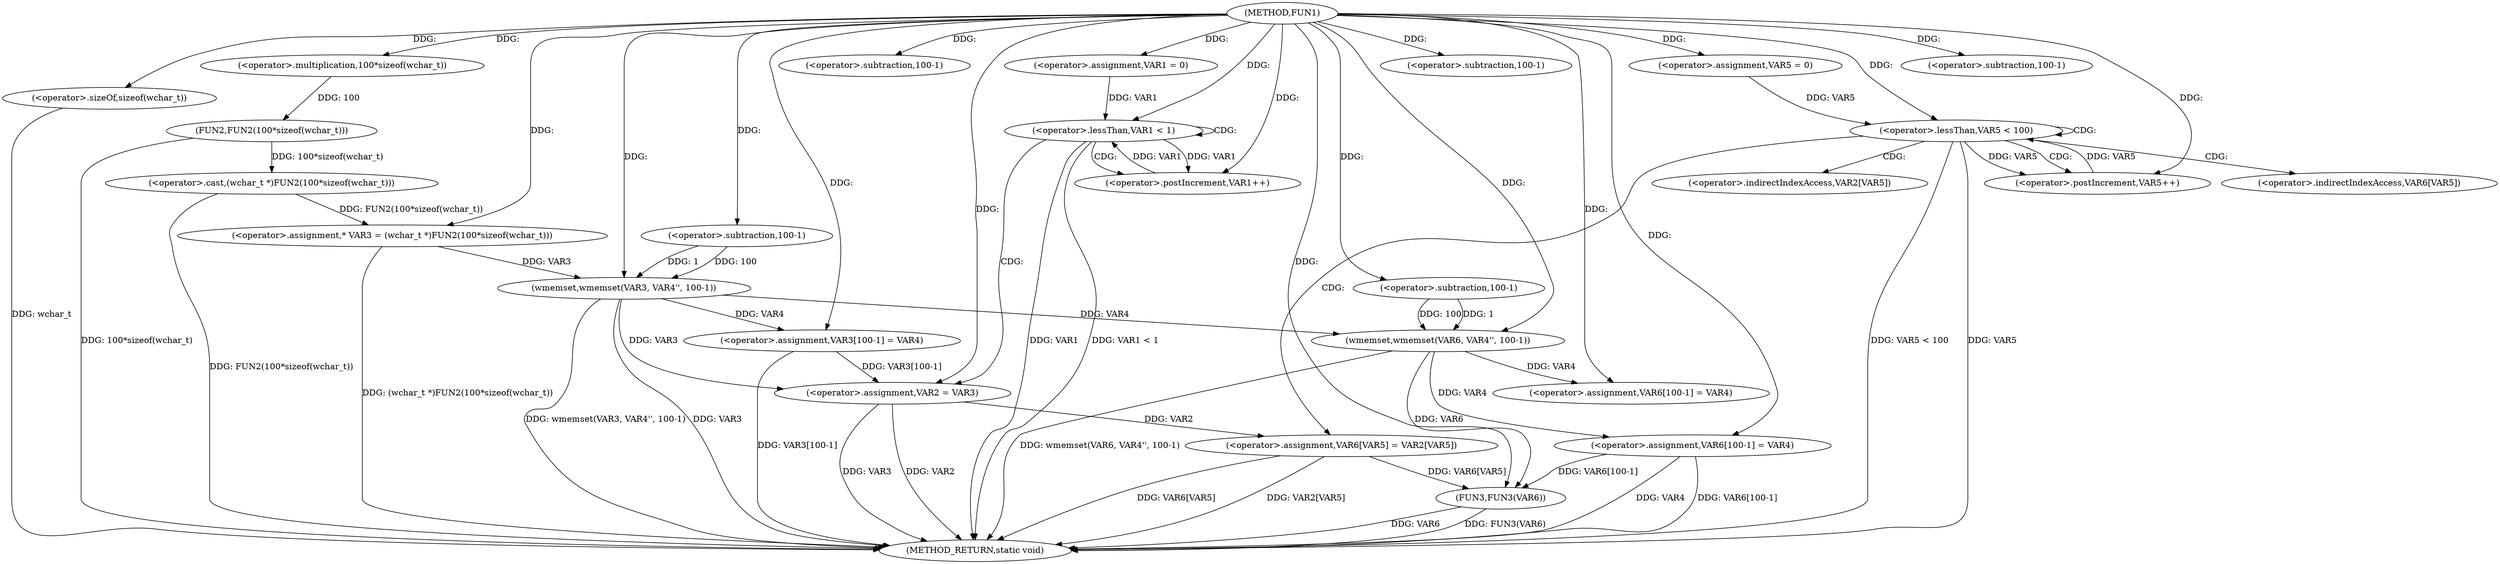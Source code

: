 digraph FUN1 {  
"1000100" [label = "(METHOD,FUN1)" ]
"1000182" [label = "(METHOD_RETURN,static void)" ]
"1000105" [label = "(<operator>.assignment,* VAR3 = (wchar_t *)FUN2(100*sizeof(wchar_t)))" ]
"1000107" [label = "(<operator>.cast,(wchar_t *)FUN2(100*sizeof(wchar_t)))" ]
"1000109" [label = "(FUN2,FUN2(100*sizeof(wchar_t)))" ]
"1000110" [label = "(<operator>.multiplication,100*sizeof(wchar_t))" ]
"1000112" [label = "(<operator>.sizeOf,sizeof(wchar_t))" ]
"1000114" [label = "(wmemset,wmemset(VAR3, VAR4'', 100-1))" ]
"1000117" [label = "(<operator>.subtraction,100-1)" ]
"1000120" [label = "(<operator>.assignment,VAR3[100-1] = VAR4)" ]
"1000123" [label = "(<operator>.subtraction,100-1)" ]
"1000128" [label = "(<operator>.assignment,VAR1 = 0)" ]
"1000131" [label = "(<operator>.lessThan,VAR1 < 1)" ]
"1000134" [label = "(<operator>.postIncrement,VAR1++)" ]
"1000137" [label = "(<operator>.assignment,VAR2 = VAR3)" ]
"1000143" [label = "(wmemset,wmemset(VAR6, VAR4'', 100-1))" ]
"1000146" [label = "(<operator>.subtraction,100-1)" ]
"1000149" [label = "(<operator>.assignment,VAR6[100-1] = VAR4)" ]
"1000152" [label = "(<operator>.subtraction,100-1)" ]
"1000157" [label = "(<operator>.assignment,VAR5 = 0)" ]
"1000160" [label = "(<operator>.lessThan,VAR5 < 100)" ]
"1000163" [label = "(<operator>.postIncrement,VAR5++)" ]
"1000166" [label = "(<operator>.assignment,VAR6[VAR5] = VAR2[VAR5])" ]
"1000173" [label = "(<operator>.assignment,VAR6[100-1] = VAR4)" ]
"1000176" [label = "(<operator>.subtraction,100-1)" ]
"1000180" [label = "(FUN3,FUN3(VAR6))" ]
"1000167" [label = "(<operator>.indirectIndexAccess,VAR6[VAR5])" ]
"1000170" [label = "(<operator>.indirectIndexAccess,VAR2[VAR5])" ]
  "1000105" -> "1000182"  [ label = "DDG: (wchar_t *)FUN2(100*sizeof(wchar_t))"] 
  "1000173" -> "1000182"  [ label = "DDG: VAR4"] 
  "1000180" -> "1000182"  [ label = "DDG: VAR6"] 
  "1000143" -> "1000182"  [ label = "DDG: wmemset(VAR6, VAR4'', 100-1)"] 
  "1000166" -> "1000182"  [ label = "DDG: VAR2[VAR5]"] 
  "1000160" -> "1000182"  [ label = "DDG: VAR5"] 
  "1000131" -> "1000182"  [ label = "DDG: VAR1 < 1"] 
  "1000114" -> "1000182"  [ label = "DDG: wmemset(VAR3, VAR4'', 100-1)"] 
  "1000160" -> "1000182"  [ label = "DDG: VAR5 < 100"] 
  "1000131" -> "1000182"  [ label = "DDG: VAR1"] 
  "1000137" -> "1000182"  [ label = "DDG: VAR3"] 
  "1000166" -> "1000182"  [ label = "DDG: VAR6[VAR5]"] 
  "1000114" -> "1000182"  [ label = "DDG: VAR3"] 
  "1000120" -> "1000182"  [ label = "DDG: VAR3[100-1]"] 
  "1000180" -> "1000182"  [ label = "DDG: FUN3(VAR6)"] 
  "1000112" -> "1000182"  [ label = "DDG: wchar_t"] 
  "1000109" -> "1000182"  [ label = "DDG: 100*sizeof(wchar_t)"] 
  "1000137" -> "1000182"  [ label = "DDG: VAR2"] 
  "1000173" -> "1000182"  [ label = "DDG: VAR6[100-1]"] 
  "1000107" -> "1000182"  [ label = "DDG: FUN2(100*sizeof(wchar_t))"] 
  "1000107" -> "1000105"  [ label = "DDG: FUN2(100*sizeof(wchar_t))"] 
  "1000100" -> "1000105"  [ label = "DDG: "] 
  "1000109" -> "1000107"  [ label = "DDG: 100*sizeof(wchar_t)"] 
  "1000110" -> "1000109"  [ label = "DDG: 100"] 
  "1000100" -> "1000110"  [ label = "DDG: "] 
  "1000100" -> "1000112"  [ label = "DDG: "] 
  "1000105" -> "1000114"  [ label = "DDG: VAR3"] 
  "1000100" -> "1000114"  [ label = "DDG: "] 
  "1000117" -> "1000114"  [ label = "DDG: 100"] 
  "1000117" -> "1000114"  [ label = "DDG: 1"] 
  "1000100" -> "1000117"  [ label = "DDG: "] 
  "1000114" -> "1000120"  [ label = "DDG: VAR4"] 
  "1000100" -> "1000120"  [ label = "DDG: "] 
  "1000100" -> "1000123"  [ label = "DDG: "] 
  "1000100" -> "1000128"  [ label = "DDG: "] 
  "1000128" -> "1000131"  [ label = "DDG: VAR1"] 
  "1000134" -> "1000131"  [ label = "DDG: VAR1"] 
  "1000100" -> "1000131"  [ label = "DDG: "] 
  "1000131" -> "1000134"  [ label = "DDG: VAR1"] 
  "1000100" -> "1000134"  [ label = "DDG: "] 
  "1000114" -> "1000137"  [ label = "DDG: VAR3"] 
  "1000120" -> "1000137"  [ label = "DDG: VAR3[100-1]"] 
  "1000100" -> "1000137"  [ label = "DDG: "] 
  "1000100" -> "1000143"  [ label = "DDG: "] 
  "1000114" -> "1000143"  [ label = "DDG: VAR4"] 
  "1000146" -> "1000143"  [ label = "DDG: 100"] 
  "1000146" -> "1000143"  [ label = "DDG: 1"] 
  "1000100" -> "1000146"  [ label = "DDG: "] 
  "1000143" -> "1000149"  [ label = "DDG: VAR4"] 
  "1000100" -> "1000149"  [ label = "DDG: "] 
  "1000100" -> "1000152"  [ label = "DDG: "] 
  "1000100" -> "1000157"  [ label = "DDG: "] 
  "1000163" -> "1000160"  [ label = "DDG: VAR5"] 
  "1000157" -> "1000160"  [ label = "DDG: VAR5"] 
  "1000100" -> "1000160"  [ label = "DDG: "] 
  "1000160" -> "1000163"  [ label = "DDG: VAR5"] 
  "1000100" -> "1000163"  [ label = "DDG: "] 
  "1000137" -> "1000166"  [ label = "DDG: VAR2"] 
  "1000100" -> "1000173"  [ label = "DDG: "] 
  "1000143" -> "1000173"  [ label = "DDG: VAR4"] 
  "1000100" -> "1000176"  [ label = "DDG: "] 
  "1000173" -> "1000180"  [ label = "DDG: VAR6[100-1]"] 
  "1000143" -> "1000180"  [ label = "DDG: VAR6"] 
  "1000166" -> "1000180"  [ label = "DDG: VAR6[VAR5]"] 
  "1000100" -> "1000180"  [ label = "DDG: "] 
  "1000131" -> "1000137"  [ label = "CDG: "] 
  "1000131" -> "1000131"  [ label = "CDG: "] 
  "1000131" -> "1000134"  [ label = "CDG: "] 
  "1000160" -> "1000163"  [ label = "CDG: "] 
  "1000160" -> "1000160"  [ label = "CDG: "] 
  "1000160" -> "1000170"  [ label = "CDG: "] 
  "1000160" -> "1000166"  [ label = "CDG: "] 
  "1000160" -> "1000167"  [ label = "CDG: "] 
}
